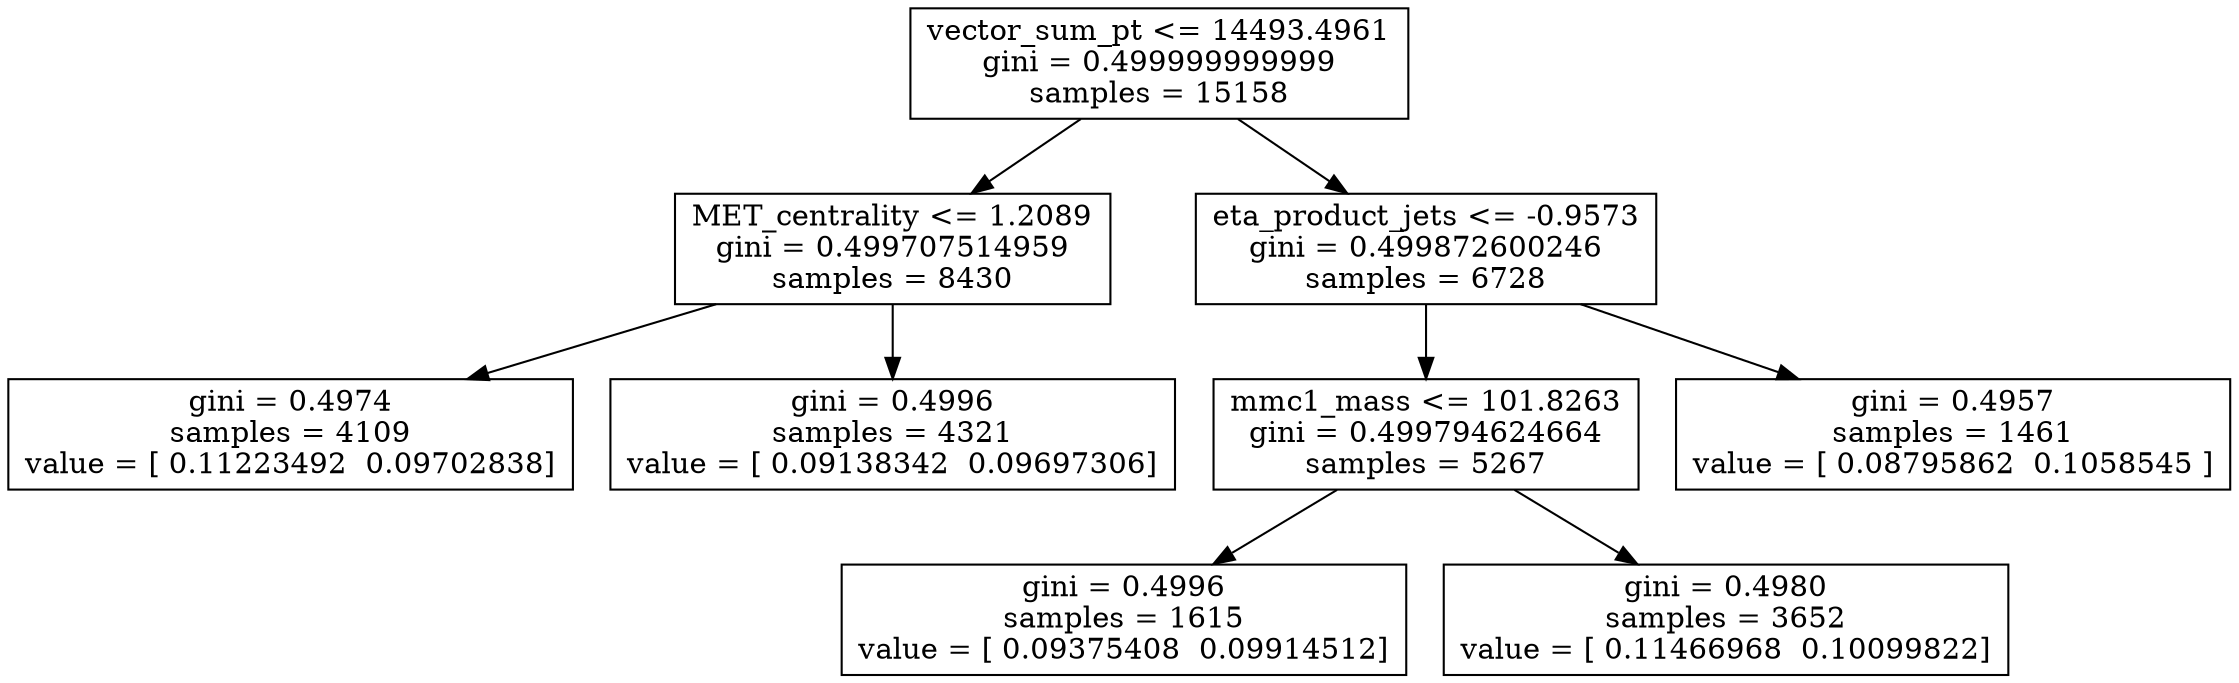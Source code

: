 digraph Tree {
0 [label="vector_sum_pt <= 14493.4961\ngini = 0.499999999999\nsamples = 15158", shape="box"] ;
1 [label="MET_centrality <= 1.2089\ngini = 0.499707514959\nsamples = 8430", shape="box"] ;
0 -> 1 ;
2 [label="gini = 0.4974\nsamples = 4109\nvalue = [ 0.11223492  0.09702838]", shape="box"] ;
1 -> 2 ;
3 [label="gini = 0.4996\nsamples = 4321\nvalue = [ 0.09138342  0.09697306]", shape="box"] ;
1 -> 3 ;
4 [label="eta_product_jets <= -0.9573\ngini = 0.499872600246\nsamples = 6728", shape="box"] ;
0 -> 4 ;
5 [label="mmc1_mass <= 101.8263\ngini = 0.499794624664\nsamples = 5267", shape="box"] ;
4 -> 5 ;
6 [label="gini = 0.4996\nsamples = 1615\nvalue = [ 0.09375408  0.09914512]", shape="box"] ;
5 -> 6 ;
7 [label="gini = 0.4980\nsamples = 3652\nvalue = [ 0.11466968  0.10099822]", shape="box"] ;
5 -> 7 ;
8 [label="gini = 0.4957\nsamples = 1461\nvalue = [ 0.08795862  0.1058545 ]", shape="box"] ;
4 -> 8 ;
}